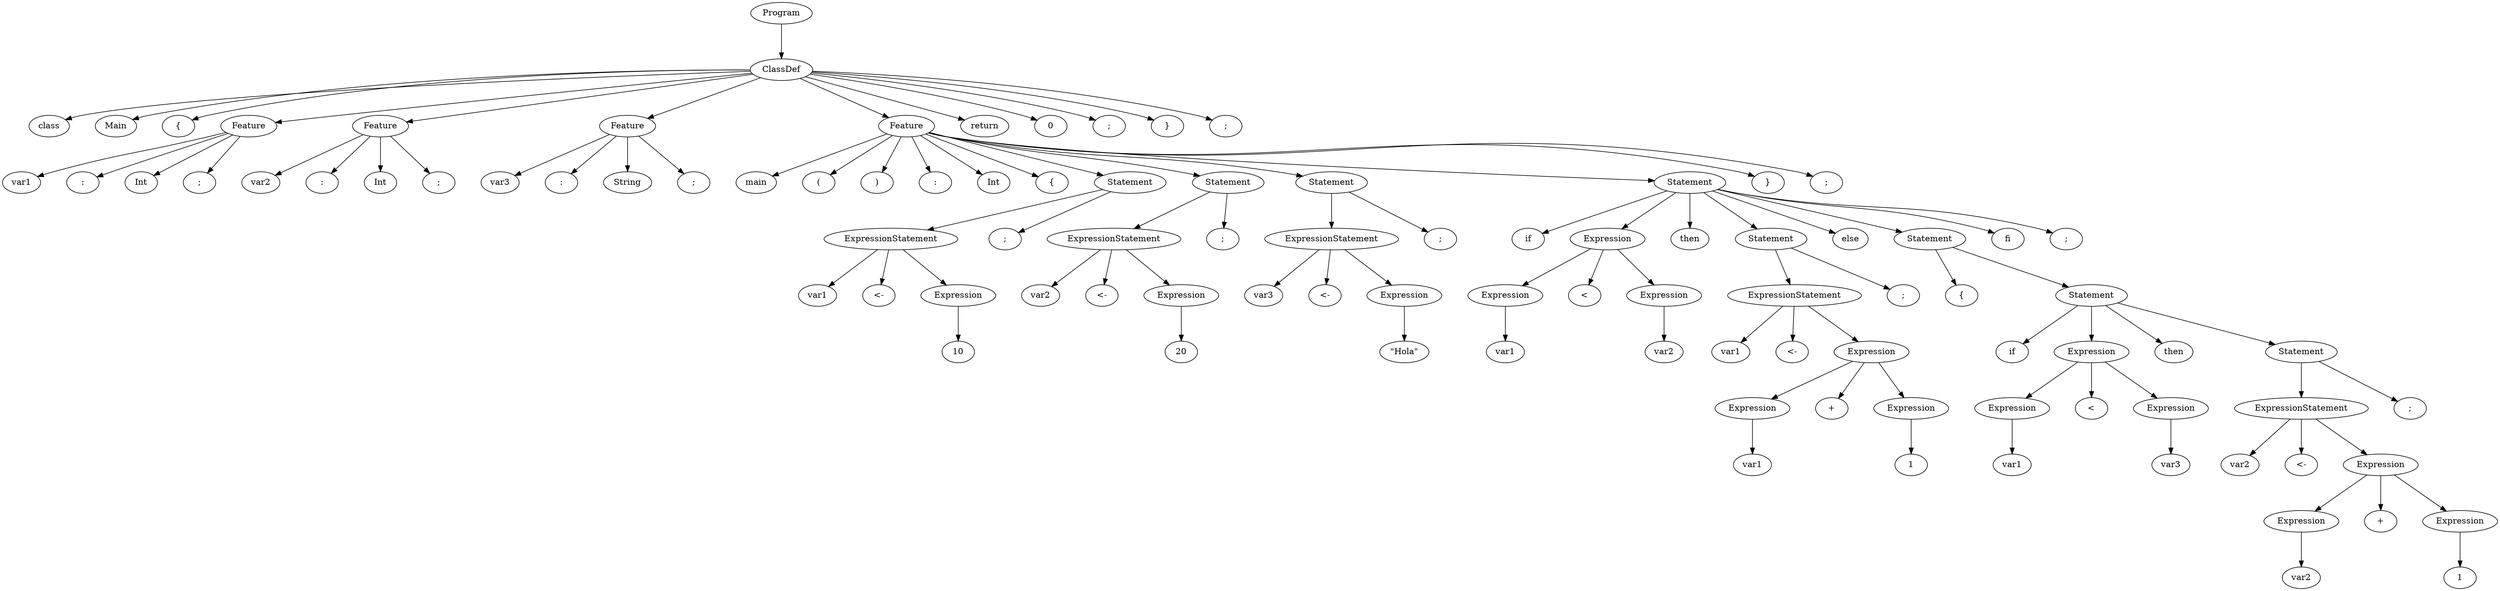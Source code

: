 digraph tree {
rankdir=TB;
nodesep=0.6;
ranksep=0.8;
    "Program_3128199272976" [label="Program"];
    "ClassDef_3128199273648" [label="ClassDef"];
    "class_3128199228864" [label="class"];
    "Main_3128199228992" [label="Main"];
    "{_3128199230464" [label="{"];
    "Feature_3128199272864" [label="Feature"];
    "var1_3128199229696" [label="var1"];
    ":_3128199226112" [label=":"];
    "Int_3128199218816" [label="Int"];
    ";_3128199219264" [label=";"];
    "Feature_3128199273088" [label="Feature"];
    "var2_3128199227264" [label="var2"];
    ":_3128199219520" [label=":"];
    "Int_3128199219712" [label="Int"];
    ";_3128199227328" [label=";"];
    "Feature_3128199273424" [label="Feature"];
    "var3_3128199217792" [label="var3"];
    ":_3128199217856" [label=":"];
    "String_3128199218112" [label="String"];
    ";_3128199218496" [label=";"];
    "Feature_3128199273200" [label="Feature"];
    "main_3128199217536" [label="main"];
    "(_3128199217600" [label="("];
    ")_3128199227456" [label=")"];
    ":_3128199219456" [label=":"];
    "Int_3128082178816" [label="Int"];
    "{_3128082184640" [label="{"];
    "Statement_3128199273312" [label="Statement"];
    "ExpressionStatement_3128199273984" [label="ExpressionStatement"];
    "var1_3128082184384" [label="var1"];
    "<-_3128082185280" [label="<-"];
    "Expression_3128199274096" [label="Expression"];
    "10_3128082184320" [label="10"];
    ";_3128082184832" [label=";"];
    "Statement_3128199273760" [label="Statement"];
    "ExpressionStatement_3128199273536" [label="ExpressionStatement"];
    "var2_3128082183616" [label="var2"];
    "<-_3128082184064" [label="<-"];
    "Expression_3128199274208" [label="Expression"];
    "20_3128082185088" [label="20"];
    ";_3128082183808" [label=";"];
    "Statement_3128199273872" [label="Statement"];
    "ExpressionStatement_3128199274320" [label="ExpressionStatement"];
    "var3_3128082178688" [label="var3"];
    "<-_3128082184448" [label="<-"];
    "Expression_3128199274432" [label="Expression"];
    "\\\"Hola\\\"_3128082185536" [label="\"Hola\""];
    ";_3128082185472" [label=";"];
    "Statement_3128199274544" [label="Statement"];
    "if_3128082186112" [label="if"];
    "Expression_3128199274768" [label="Expression"];
    "Expression_3128199274656" [label="Expression"];
    "var1_3128082185920" [label="var1"];
    "<_3128082184512" [label="<"];
    "Expression_3128199274880" [label="Expression"];
    "var2_3128082185408" [label="var2"];
    "then_3128082185600" [label="then"];
    "Statement_3128199274992" [label="Statement"];
    "ExpressionStatement_3128199275104" [label="ExpressionStatement"];
    "var1_3128082185664" [label="var1"];
    "<-_3128082184000" [label="<-"];
    "Expression_3128199275328" [label="Expression"];
    "Expression_3128199275216" [label="Expression"];
    "var1_3128082177600" [label="var1"];
    "+_3128199446848" [label="+"];
    "Expression_3128199275440" [label="Expression"];
    "1_3128199447680" [label="1"];
    ";_3128199448000" [label=";"];
    "else_3128199447808" [label="else"];
    "Statement_3128199275552" [label="Statement"];
    "{_3128199448192" [label="{"];
    "Statement_3128199275664" [label="Statement"];
    "if_3128199448512" [label="if"];
    "Expression_3128199275888" [label="Expression"];
    "Expression_3128199275776" [label="Expression"];
    "var1_3128199448640" [label="var1"];
    "<_3128199448128" [label="<"];
    "Expression_3128199276000" [label="Expression"];
    "var3_3128199448896" [label="var3"];
    "then_3128199448960" [label="then"];
    "Statement_3128199276112" [label="Statement"];
    "ExpressionStatement_3128199276224" [label="ExpressionStatement"];
    "var2_3128199449024" [label="var2"];
    "<-_3128199449216" [label="<-"];
    "Expression_3128199276448" [label="Expression"];
    "Expression_3128199276336" [label="Expression"];
    "var2_3128199449344" [label="var2"];
    "+_3128199449152" [label="+"];
    "Expression_3128199276560" [label="Expression"];
    "1_3128199449600" [label="1"];
    ";_3128199449664" [label=";"];
    "fi_3128199450816" [label="fi"];
    ";_3128199451008" [label=";"];
    "}_3128199451072" [label="}"];
    ";_3128199451136" [label=";"];
    "return_3128199451264" [label="return"];
    "0_3128199450944" [label="0"];
    ";_3128199219392" [label=";"];
    "}_3128199451392" [label="}"];
    ";_3128199451456" [label=";"];
    "Program_3128199272976" -> "ClassDef_3128199273648";
    "ClassDef_3128199273648" -> "class_3128199228864";
    "ClassDef_3128199273648" -> "Main_3128199228992";
    "ClassDef_3128199273648" -> "{_3128199230464";
    "ClassDef_3128199273648" -> "Feature_3128199272864";
    "ClassDef_3128199273648" -> "Feature_3128199273088";
    "ClassDef_3128199273648" -> "Feature_3128199273424";
    "ClassDef_3128199273648" -> "Feature_3128199273200";
    "ClassDef_3128199273648" -> "return_3128199451264";
    "ClassDef_3128199273648" -> "0_3128199450944";
    "ClassDef_3128199273648" -> ";_3128199219392";
    "ClassDef_3128199273648" -> "}_3128199451392";
    "ClassDef_3128199273648" -> ";_3128199451456";
    "Feature_3128199272864" -> "var1_3128199229696";
    "Feature_3128199272864" -> ":_3128199226112";
    "Feature_3128199272864" -> "Int_3128199218816";
    "Feature_3128199272864" -> ";_3128199219264";
    "Feature_3128199273088" -> "var2_3128199227264";
    "Feature_3128199273088" -> ":_3128199219520";
    "Feature_3128199273088" -> "Int_3128199219712";
    "Feature_3128199273088" -> ";_3128199227328";
    "Feature_3128199273424" -> "var3_3128199217792";
    "Feature_3128199273424" -> ":_3128199217856";
    "Feature_3128199273424" -> "String_3128199218112";
    "Feature_3128199273424" -> ";_3128199218496";
    "Feature_3128199273200" -> "main_3128199217536";
    "Feature_3128199273200" -> "(_3128199217600";
    "Feature_3128199273200" -> ")_3128199227456";
    "Feature_3128199273200" -> ":_3128199219456";
    "Feature_3128199273200" -> "Int_3128082178816";
    "Feature_3128199273200" -> "{_3128082184640";
    "Feature_3128199273200" -> "Statement_3128199273312";
    "Feature_3128199273200" -> "Statement_3128199273760";
    "Feature_3128199273200" -> "Statement_3128199273872";
    "Feature_3128199273200" -> "Statement_3128199274544";
    "Feature_3128199273200" -> "}_3128199451072";
    "Feature_3128199273200" -> ";_3128199451136";
    "Statement_3128199273312" -> "ExpressionStatement_3128199273984";
    "Statement_3128199273312" -> ";_3128082184832";
    "ExpressionStatement_3128199273984" -> "var1_3128082184384";
    "ExpressionStatement_3128199273984" -> "<-_3128082185280";
    "ExpressionStatement_3128199273984" -> "Expression_3128199274096";
    "Expression_3128199274096" -> "10_3128082184320";
    "Statement_3128199273760" -> "ExpressionStatement_3128199273536";
    "Statement_3128199273760" -> ";_3128082183808";
    "ExpressionStatement_3128199273536" -> "var2_3128082183616";
    "ExpressionStatement_3128199273536" -> "<-_3128082184064";
    "ExpressionStatement_3128199273536" -> "Expression_3128199274208";
    "Expression_3128199274208" -> "20_3128082185088";
    "Statement_3128199273872" -> "ExpressionStatement_3128199274320";
    "Statement_3128199273872" -> ";_3128082185472";
    "ExpressionStatement_3128199274320" -> "var3_3128082178688";
    "ExpressionStatement_3128199274320" -> "<-_3128082184448";
    "ExpressionStatement_3128199274320" -> "Expression_3128199274432";
    "Expression_3128199274432" -> "\\\"Hola\\\"_3128082185536";
    "Statement_3128199274544" -> "if_3128082186112";
    "Statement_3128199274544" -> "Expression_3128199274768";
    "Statement_3128199274544" -> "then_3128082185600";
    "Statement_3128199274544" -> "Statement_3128199274992";
    "Statement_3128199274544" -> "else_3128199447808";
    "Statement_3128199274544" -> "Statement_3128199275552";
    "Statement_3128199274544" -> "fi_3128199450816";
    "Statement_3128199274544" -> ";_3128199451008";
    "Expression_3128199274768" -> "Expression_3128199274656";
    "Expression_3128199274768" -> "<_3128082184512";
    "Expression_3128199274768" -> "Expression_3128199274880";
    "Expression_3128199274656" -> "var1_3128082185920";
    "Expression_3128199274880" -> "var2_3128082185408";
    "Statement_3128199274992" -> "ExpressionStatement_3128199275104";
    "Statement_3128199274992" -> ";_3128199448000";
    "ExpressionStatement_3128199275104" -> "var1_3128082185664";
    "ExpressionStatement_3128199275104" -> "<-_3128082184000";
    "ExpressionStatement_3128199275104" -> "Expression_3128199275328";
    "Expression_3128199275328" -> "Expression_3128199275216";
    "Expression_3128199275328" -> "+_3128199446848";
    "Expression_3128199275328" -> "Expression_3128199275440";
    "Expression_3128199275216" -> "var1_3128082177600";
    "Expression_3128199275440" -> "1_3128199447680";
    "Statement_3128199275552" -> "{_3128199448192";
    "Statement_3128199275552" -> "Statement_3128199275664";
    "Statement_3128199275664" -> "if_3128199448512";
    "Statement_3128199275664" -> "Expression_3128199275888";
    "Statement_3128199275664" -> "then_3128199448960";
    "Statement_3128199275664" -> "Statement_3128199276112";
    "Expression_3128199275888" -> "Expression_3128199275776";
    "Expression_3128199275888" -> "<_3128199448128";
    "Expression_3128199275888" -> "Expression_3128199276000";
    "Expression_3128199275776" -> "var1_3128199448640";
    "Expression_3128199276000" -> "var3_3128199448896";
    "Statement_3128199276112" -> "ExpressionStatement_3128199276224";
    "Statement_3128199276112" -> ";_3128199449664";
    "ExpressionStatement_3128199276224" -> "var2_3128199449024";
    "ExpressionStatement_3128199276224" -> "<-_3128199449216";
    "ExpressionStatement_3128199276224" -> "Expression_3128199276448";
    "Expression_3128199276448" -> "Expression_3128199276336";
    "Expression_3128199276448" -> "+_3128199449152";
    "Expression_3128199276448" -> "Expression_3128199276560";
    "Expression_3128199276336" -> "var2_3128199449344";
    "Expression_3128199276560" -> "1_3128199449600";
}
